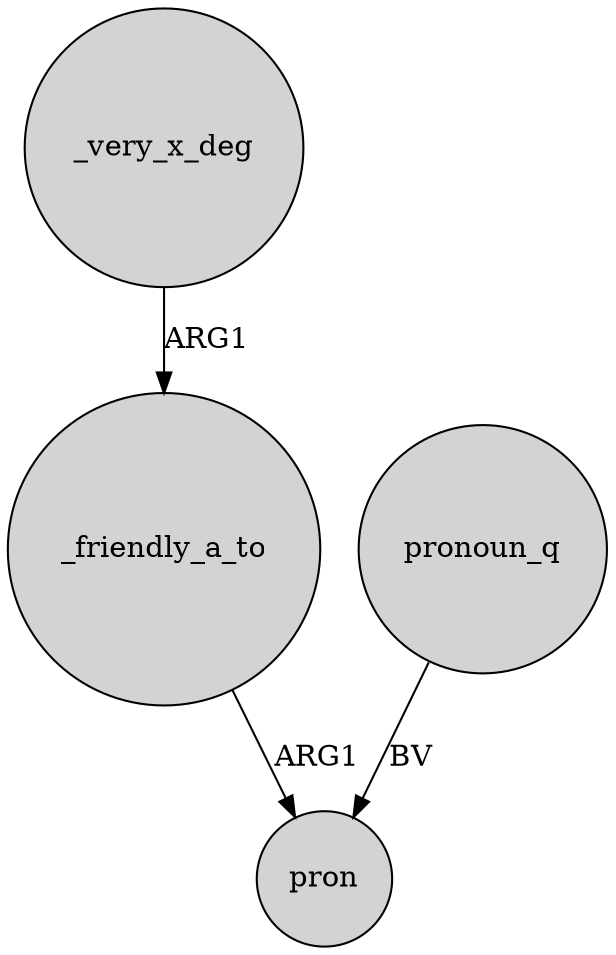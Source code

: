 digraph {
	node [shape=circle style=filled]
	_very_x_deg -> _friendly_a_to [label=ARG1]
	_friendly_a_to -> pron [label=ARG1]
	pronoun_q -> pron [label=BV]
}
